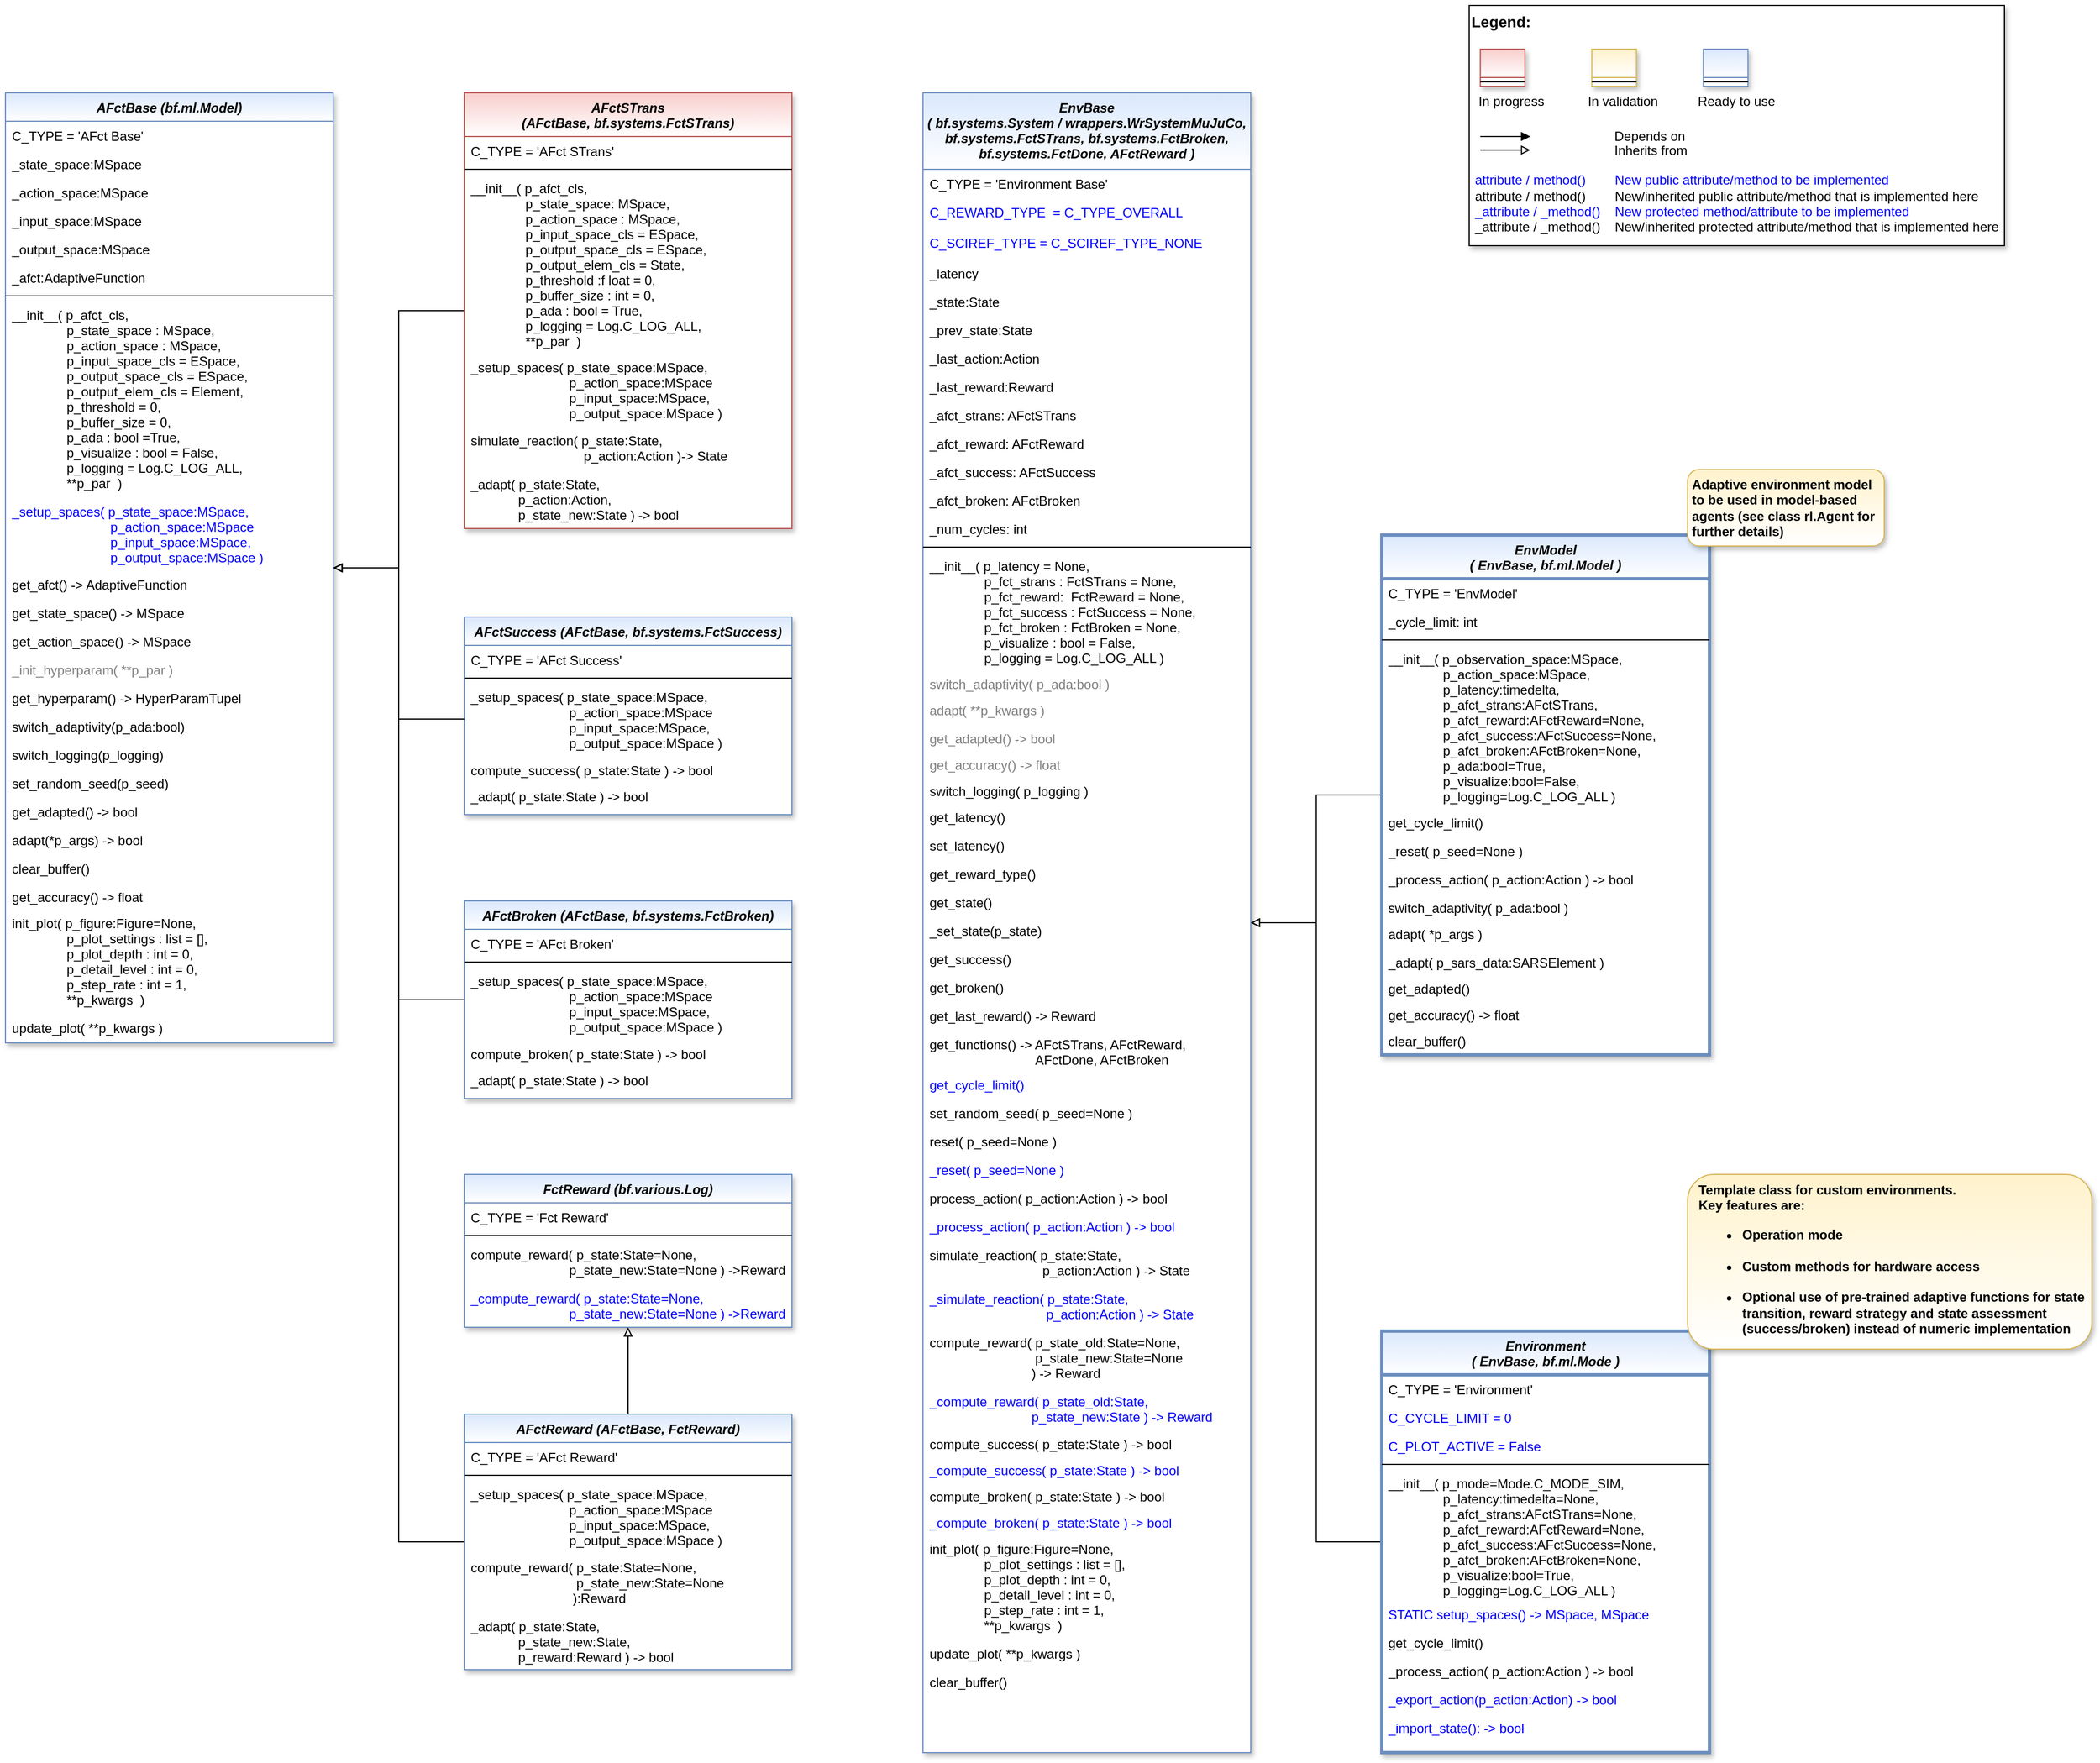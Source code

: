 <mxfile version="20.2.8" type="device"><diagram id="C5RBs43oDa-KdzZeNtuy" name="Page-1"><mxGraphModel dx="2810" dy="1265" grid="1" gridSize="10" guides="1" tooltips="1" connect="1" arrows="1" fold="1" page="1" pageScale="1" pageWidth="2336" pageHeight="1654" math="0" shadow="0"><root><mxCell id="WIyWlLk6GJQsqaUBKTNV-0"/><mxCell id="WIyWlLk6GJQsqaUBKTNV-1" parent="WIyWlLk6GJQsqaUBKTNV-0"/><mxCell id="C6aBNJorPjyJJUNLM00n-4" style="edgeStyle=orthogonalEdgeStyle;rounded=0;orthogonalLoop=1;jettySize=auto;html=1;endArrow=block;endFill=0;" parent="WIyWlLk6GJQsqaUBKTNV-1" source="uryo6djWwB9KvB10PPW3-9" target="Yf6gx2YHQmqgPu_oZxqH-0" edge="1"><mxGeometry relative="1" as="geometry"/></mxCell><mxCell id="uryo6djWwB9KvB10PPW3-9" value="Environment &#10;( EnvBase, bf.ml.Mode )" style="swimlane;fontStyle=3;align=center;verticalAlign=top;childLayout=stackLayout;horizontal=1;startSize=40;horizontalStack=0;resizeParent=1;resizeLast=0;collapsible=1;marginBottom=0;rounded=0;shadow=1;strokeWidth=3;fillColor=#dae8fc;strokeColor=#6c8ebf;gradientColor=#ffffff;swimlaneFillColor=#ffffff;" parent="WIyWlLk6GJQsqaUBKTNV-1" vertex="1"><mxGeometry x="1300" y="1254" width="300" height="386" as="geometry"><mxRectangle x="230" y="140" width="160" height="26" as="alternateBounds"/></mxGeometry></mxCell><mxCell id="uryo6djWwB9KvB10PPW3-32" value="C_TYPE = 'Environment'" style="text;align=left;verticalAlign=top;spacingLeft=4;spacingRight=4;overflow=hidden;rotatable=0;points=[[0,0.5],[1,0.5]];portConstraint=eastwest;" parent="uryo6djWwB9KvB10PPW3-9" vertex="1"><mxGeometry y="40" width="300" height="26" as="geometry"/></mxCell><mxCell id="imDiJyJ-l1XG2hje_M3p-0" value="C_CYCLE_LIMIT = 0" style="text;align=left;verticalAlign=top;spacingLeft=4;spacingRight=4;overflow=hidden;rotatable=0;points=[[0,0.5],[1,0.5]];portConstraint=eastwest;fontColor=#0000FF;" parent="uryo6djWwB9KvB10PPW3-9" vertex="1"><mxGeometry y="66" width="300" height="26" as="geometry"/></mxCell><mxCell id="SXX4N9QSsSpDP2Yuh1ci-2" value="C_PLOT_ACTIVE = False" style="text;align=left;verticalAlign=top;spacingLeft=4;spacingRight=4;overflow=hidden;rotatable=0;points=[[0,0.5],[1,0.5]];portConstraint=eastwest;fontColor=#0000FF;" parent="uryo6djWwB9KvB10PPW3-9" vertex="1"><mxGeometry y="92" width="300" height="26" as="geometry"/></mxCell><mxCell id="uryo6djWwB9KvB10PPW3-10" value="" style="line;html=1;strokeWidth=1;align=left;verticalAlign=middle;spacingTop=-1;spacingLeft=3;spacingRight=3;rotatable=0;labelPosition=right;points=[];portConstraint=eastwest;" parent="uryo6djWwB9KvB10PPW3-9" vertex="1"><mxGeometry y="118" width="300" height="8" as="geometry"/></mxCell><mxCell id="q_jfVPxG-JSQslqw7XEv-21" value="__init__( p_mode=Mode.C_MODE_SIM,&#10;               p_latency:timedelta=None, &#10;               p_afct_strans:AFctSTrans=None,&#10;               p_afct_reward:AFctReward=None,&#10;               p_afct_success:AFctSuccess=None,&#10;               p_afct_broken:AFctBroken=None,&#10;               p_visualize:bool=True,&#10;               p_logging=Log.C_LOG_ALL )" style="text;align=left;verticalAlign=top;spacingLeft=4;spacingRight=4;overflow=hidden;rotatable=0;points=[[0,0.5],[1,0.5]];portConstraint=eastwest;" parent="uryo6djWwB9KvB10PPW3-9" vertex="1"><mxGeometry y="126" width="300" height="120" as="geometry"/></mxCell><mxCell id="Yf6gx2YHQmqgPu_oZxqH-27" value="STATIC setup_spaces() -&gt; MSpace, MSpace" style="text;align=left;verticalAlign=top;spacingLeft=4;spacingRight=4;overflow=hidden;rotatable=0;points=[[0,0.5],[1,0.5]];portConstraint=eastwest;fontColor=#0000FF;" parent="uryo6djWwB9KvB10PPW3-9" vertex="1"><mxGeometry y="246" width="300" height="26" as="geometry"/></mxCell><mxCell id="eD8tcRqZ50W5BIKhDmti-2" value="get_cycle_limit()" style="text;align=left;verticalAlign=top;spacingLeft=4;spacingRight=4;overflow=hidden;rotatable=0;points=[[0,0.5],[1,0.5]];portConstraint=eastwest;" parent="uryo6djWwB9KvB10PPW3-9" vertex="1"><mxGeometry y="272" width="300" height="26" as="geometry"/></mxCell><mxCell id="qLox5K4fzlIwR1zVl24Q-14" value="_process_action( p_action:Action ) -&gt; bool" style="text;align=left;verticalAlign=top;spacingLeft=4;spacingRight=4;overflow=hidden;rotatable=0;points=[[0,0.5],[1,0.5]];portConstraint=eastwest;" parent="uryo6djWwB9KvB10PPW3-9" vertex="1"><mxGeometry y="298" width="300" height="26" as="geometry"/></mxCell><mxCell id="-_KgRcMrHpuuq7AKSyG--4" value="_export_action(p_action:Action) -&gt; bool" style="text;align=left;verticalAlign=top;spacingLeft=4;spacingRight=4;overflow=hidden;rotatable=0;points=[[0,0.5],[1,0.5]];portConstraint=eastwest;fontColor=#0000FF;" parent="uryo6djWwB9KvB10PPW3-9" vertex="1"><mxGeometry y="324" width="300" height="26" as="geometry"/></mxCell><mxCell id="-_KgRcMrHpuuq7AKSyG--5" value="_import_state(): -&gt; bool" style="text;align=left;verticalAlign=top;spacingLeft=4;spacingRight=4;overflow=hidden;rotatable=0;points=[[0,0.5],[1,0.5]];portConstraint=eastwest;fontColor=#0000FF;" parent="uryo6djWwB9KvB10PPW3-9" vertex="1"><mxGeometry y="350" width="300" height="26" as="geometry"/></mxCell><mxCell id="Yf6gx2YHQmqgPu_oZxqH-0" value="EnvBase &#10;( bf.systems.System / wrappers.WrSystemMuJuCo,&#10;bf.systems.FctSTrans, bf.systems.FctBroken,&#10;bf.systems.FctDone, AFctReward )" style="swimlane;fontStyle=3;align=center;verticalAlign=top;childLayout=stackLayout;horizontal=1;startSize=70;horizontalStack=0;resizeParent=1;resizeLast=0;collapsible=1;marginBottom=0;rounded=0;shadow=1;strokeWidth=1;fillColor=#dae8fc;strokeColor=#6c8ebf;gradientColor=#ffffff;swimlaneFillColor=#ffffff;" parent="WIyWlLk6GJQsqaUBKTNV-1" vertex="1"><mxGeometry x="880" y="120" width="300" height="1520" as="geometry"><mxRectangle x="230" y="140" width="160" height="26" as="alternateBounds"/></mxGeometry></mxCell><mxCell id="Yf6gx2YHQmqgPu_oZxqH-1" value="C_TYPE = 'Environment Base'" style="text;align=left;verticalAlign=top;spacingLeft=4;spacingRight=4;overflow=hidden;rotatable=0;points=[[0,0.5],[1,0.5]];portConstraint=eastwest;" parent="Yf6gx2YHQmqgPu_oZxqH-0" vertex="1"><mxGeometry y="70" width="300" height="26" as="geometry"/></mxCell><mxCell id="Yf6gx2YHQmqgPu_oZxqH-6" value="C_REWARD_TYPE  = C_TYPE_OVERALL" style="text;align=left;verticalAlign=top;spacingLeft=4;spacingRight=4;overflow=hidden;rotatable=0;points=[[0,0.5],[1,0.5]];portConstraint=eastwest;fontColor=#0000FF;" parent="Yf6gx2YHQmqgPu_oZxqH-0" vertex="1"><mxGeometry y="96" width="300" height="28" as="geometry"/></mxCell><mxCell id="ITRVrxqfABSrWzMf341t-0" value="C_SCIREF_TYPE = C_SCIREF_TYPE_NONE" style="text;align=left;verticalAlign=top;spacingLeft=4;spacingRight=4;overflow=hidden;rotatable=0;points=[[0,0.5],[1,0.5]];portConstraint=eastwest;fontColor=#0000FF;" parent="Yf6gx2YHQmqgPu_oZxqH-0" vertex="1"><mxGeometry y="124" width="300" height="28" as="geometry"/></mxCell><mxCell id="0DCWFAYMtEVJNfJJVhTo-10" value="_latency" style="text;align=left;verticalAlign=top;spacingLeft=4;spacingRight=4;overflow=hidden;rotatable=0;points=[[0,0.5],[1,0.5]];portConstraint=eastwest;" parent="Yf6gx2YHQmqgPu_oZxqH-0" vertex="1"><mxGeometry y="152" width="300" height="26" as="geometry"/></mxCell><mxCell id="Yf6gx2YHQmqgPu_oZxqH-10" value="_state:State" style="text;align=left;verticalAlign=top;spacingLeft=4;spacingRight=4;overflow=hidden;rotatable=0;points=[[0,0.5],[1,0.5]];portConstraint=eastwest;" parent="Yf6gx2YHQmqgPu_oZxqH-0" vertex="1"><mxGeometry y="178" width="300" height="26" as="geometry"/></mxCell><mxCell id="V6LJlSwVhgvrL74egfXu-0" value="_prev_state:State" style="text;align=left;verticalAlign=top;spacingLeft=4;spacingRight=4;overflow=hidden;rotatable=0;points=[[0,0.5],[1,0.5]];portConstraint=eastwest;" parent="Yf6gx2YHQmqgPu_oZxqH-0" vertex="1"><mxGeometry y="204" width="300" height="26" as="geometry"/></mxCell><mxCell id="Yf6gx2YHQmqgPu_oZxqH-11" value="_last_action:Action" style="text;align=left;verticalAlign=top;spacingLeft=4;spacingRight=4;overflow=hidden;rotatable=0;points=[[0,0.5],[1,0.5]];portConstraint=eastwest;" parent="Yf6gx2YHQmqgPu_oZxqH-0" vertex="1"><mxGeometry y="230" width="300" height="26" as="geometry"/></mxCell><mxCell id="5s6djPPY-bGm6PFUIYA1-0" value="_last_reward:Reward" style="text;align=left;verticalAlign=top;spacingLeft=4;spacingRight=4;overflow=hidden;rotatable=0;points=[[0,0.5],[1,0.5]];portConstraint=eastwest;" parent="Yf6gx2YHQmqgPu_oZxqH-0" vertex="1"><mxGeometry y="256" width="300" height="26" as="geometry"/></mxCell><mxCell id="q_jfVPxG-JSQslqw7XEv-9" value="_afct_strans: AFctSTrans" style="text;align=left;verticalAlign=top;spacingLeft=4;spacingRight=4;overflow=hidden;rotatable=0;points=[[0,0.5],[1,0.5]];portConstraint=eastwest;" parent="Yf6gx2YHQmqgPu_oZxqH-0" vertex="1"><mxGeometry y="282" width="300" height="26" as="geometry"/></mxCell><mxCell id="q_jfVPxG-JSQslqw7XEv-10" value="_afct_reward: AFctReward" style="text;align=left;verticalAlign=top;spacingLeft=4;spacingRight=4;overflow=hidden;rotatable=0;points=[[0,0.5],[1,0.5]];portConstraint=eastwest;" parent="Yf6gx2YHQmqgPu_oZxqH-0" vertex="1"><mxGeometry y="308" width="300" height="26" as="geometry"/></mxCell><mxCell id="q_jfVPxG-JSQslqw7XEv-11" value="_afct_success: AFctSuccess" style="text;align=left;verticalAlign=top;spacingLeft=4;spacingRight=4;overflow=hidden;rotatable=0;points=[[0,0.5],[1,0.5]];portConstraint=eastwest;" parent="Yf6gx2YHQmqgPu_oZxqH-0" vertex="1"><mxGeometry y="334" width="300" height="26" as="geometry"/></mxCell><mxCell id="q_jfVPxG-JSQslqw7XEv-12" value="_afct_broken: AFctBroken" style="text;align=left;verticalAlign=top;spacingLeft=4;spacingRight=4;overflow=hidden;rotatable=0;points=[[0,0.5],[1,0.5]];portConstraint=eastwest;" parent="Yf6gx2YHQmqgPu_oZxqH-0" vertex="1"><mxGeometry y="360" width="300" height="26" as="geometry"/></mxCell><mxCell id="_VTCusl2i-j8E34k52bk-3" value="_num_cycles: int" style="text;align=left;verticalAlign=top;spacingLeft=4;spacingRight=4;overflow=hidden;rotatable=0;points=[[0,0.5],[1,0.5]];portConstraint=eastwest;" parent="Yf6gx2YHQmqgPu_oZxqH-0" vertex="1"><mxGeometry y="386" width="300" height="26" as="geometry"/></mxCell><mxCell id="Yf6gx2YHQmqgPu_oZxqH-15" value="" style="line;html=1;strokeWidth=1;align=left;verticalAlign=middle;spacingTop=-1;spacingLeft=3;spacingRight=3;rotatable=0;labelPosition=right;points=[];portConstraint=eastwest;" parent="Yf6gx2YHQmqgPu_oZxqH-0" vertex="1"><mxGeometry y="412" width="300" height="8" as="geometry"/></mxCell><mxCell id="SeNOftmEiJliul6dl5YY-0" value="__init__( p_latency = None, &#10;               p_fct_strans : FctSTrans = None,&#10;               p_fct_reward:  FctReward = None,&#10;               p_fct_success : FctSuccess = None,&#10;               p_fct_broken : FctBroken = None,&#10;               p_visualize : bool = False,&#10;               p_logging = Log.C_LOG_ALL )" style="text;align=left;verticalAlign=top;spacingLeft=4;spacingRight=4;overflow=hidden;rotatable=0;points=[[0,0.5],[1,0.5]];portConstraint=eastwest;" parent="Yf6gx2YHQmqgPu_oZxqH-0" vertex="1"><mxGeometry y="420" width="300" height="108" as="geometry"/></mxCell><mxCell id="V6LJlSwVhgvrL74egfXu-8" value="switch_adaptivity( p_ada:bool )" style="text;align=left;verticalAlign=top;spacingLeft=4;spacingRight=4;overflow=hidden;rotatable=0;points=[[0,0.5],[1,0.5]];portConstraint=eastwest;fontColor=#808080;" parent="Yf6gx2YHQmqgPu_oZxqH-0" vertex="1"><mxGeometry y="528" width="300" height="24" as="geometry"/></mxCell><mxCell id="qLox5K4fzlIwR1zVl24Q-9" value="adapt( **p_kwargs )" style="text;align=left;verticalAlign=top;spacingLeft=4;spacingRight=4;overflow=hidden;rotatable=0;points=[[0,0.5],[1,0.5]];portConstraint=eastwest;fontColor=#808080;" parent="Yf6gx2YHQmqgPu_oZxqH-0" vertex="1"><mxGeometry y="552" width="300" height="26" as="geometry"/></mxCell><mxCell id="GkpeT2yY8NABRpSdPmrq-1" value="get_adapted() -&gt; bool" style="text;align=left;verticalAlign=top;spacingLeft=4;spacingRight=4;overflow=hidden;rotatable=0;points=[[0,0.5],[1,0.5]];portConstraint=eastwest;fontColor=#808080;" parent="Yf6gx2YHQmqgPu_oZxqH-0" vertex="1"><mxGeometry y="578" width="300" height="24" as="geometry"/></mxCell><mxCell id="V6LJlSwVhgvrL74egfXu-2" value="get_accuracy() -&gt; float" style="text;align=left;verticalAlign=top;spacingLeft=4;spacingRight=4;overflow=hidden;rotatable=0;points=[[0,0.5],[1,0.5]];portConstraint=eastwest;fontColor=#808080;" parent="Yf6gx2YHQmqgPu_oZxqH-0" vertex="1"><mxGeometry y="602" width="300" height="24" as="geometry"/></mxCell><mxCell id="9nXfzJqSbwu4eSqYgaZp-13" value="switch_logging( p_logging )" style="text;align=left;verticalAlign=top;spacingLeft=4;spacingRight=4;overflow=hidden;rotatable=0;points=[[0,0.5],[1,0.5]];portConstraint=eastwest;" parent="Yf6gx2YHQmqgPu_oZxqH-0" vertex="1"><mxGeometry y="626" width="300" height="24" as="geometry"/></mxCell><mxCell id="Yf6gx2YHQmqgPu_oZxqH-21" value="get_latency()" style="text;align=left;verticalAlign=top;spacingLeft=4;spacingRight=4;overflow=hidden;rotatable=0;points=[[0,0.5],[1,0.5]];portConstraint=eastwest;" parent="Yf6gx2YHQmqgPu_oZxqH-0" vertex="1"><mxGeometry y="650" width="300" height="26" as="geometry"/></mxCell><mxCell id="Yf6gx2YHQmqgPu_oZxqH-22" value="set_latency()" style="text;align=left;verticalAlign=top;spacingLeft=4;spacingRight=4;overflow=hidden;rotatable=0;points=[[0,0.5],[1,0.5]];portConstraint=eastwest;" parent="Yf6gx2YHQmqgPu_oZxqH-0" vertex="1"><mxGeometry y="676" width="300" height="26" as="geometry"/></mxCell><mxCell id="Yf6gx2YHQmqgPu_oZxqH-23" value="get_reward_type()" style="text;align=left;verticalAlign=top;spacingLeft=4;spacingRight=4;overflow=hidden;rotatable=0;points=[[0,0.5],[1,0.5]];portConstraint=eastwest;" parent="Yf6gx2YHQmqgPu_oZxqH-0" vertex="1"><mxGeometry y="702" width="300" height="26" as="geometry"/></mxCell><mxCell id="Yf6gx2YHQmqgPu_oZxqH-24" value="get_state()" style="text;align=left;verticalAlign=top;spacingLeft=4;spacingRight=4;overflow=hidden;rotatable=0;points=[[0,0.5],[1,0.5]];portConstraint=eastwest;" parent="Yf6gx2YHQmqgPu_oZxqH-0" vertex="1"><mxGeometry y="728" width="300" height="26" as="geometry"/></mxCell><mxCell id="Yf6gx2YHQmqgPu_oZxqH-25" value="_set_state(p_state)" style="text;align=left;verticalAlign=top;spacingLeft=4;spacingRight=4;overflow=hidden;rotatable=0;points=[[0,0.5],[1,0.5]];portConstraint=eastwest;" parent="Yf6gx2YHQmqgPu_oZxqH-0" vertex="1"><mxGeometry y="754" width="300" height="26" as="geometry"/></mxCell><mxCell id="S08LWhpKTPSeVIC2cq2O-7" value="get_success()" style="text;align=left;verticalAlign=top;spacingLeft=4;spacingRight=4;overflow=hidden;rotatable=0;points=[[0,0.5],[1,0.5]];portConstraint=eastwest;" parent="Yf6gx2YHQmqgPu_oZxqH-0" vertex="1"><mxGeometry y="780" width="300" height="26" as="geometry"/></mxCell><mxCell id="S08LWhpKTPSeVIC2cq2O-8" value="get_broken()" style="text;align=left;verticalAlign=top;spacingLeft=4;spacingRight=4;overflow=hidden;rotatable=0;points=[[0,0.5],[1,0.5]];portConstraint=eastwest;" parent="Yf6gx2YHQmqgPu_oZxqH-0" vertex="1"><mxGeometry y="806" width="300" height="26" as="geometry"/></mxCell><mxCell id="5s6djPPY-bGm6PFUIYA1-1" value="get_last_reward() -&gt; Reward" style="text;align=left;verticalAlign=top;spacingLeft=4;spacingRight=4;overflow=hidden;rotatable=0;points=[[0,0.5],[1,0.5]];portConstraint=eastwest;" parent="Yf6gx2YHQmqgPu_oZxqH-0" vertex="1"><mxGeometry y="832" width="300" height="26" as="geometry"/></mxCell><mxCell id="qRdWSRpRnuQs9kWHyr07-0" value="get_functions() -&gt; AFctSTrans, AFctReward,&#10;                             AFctDone, AFctBroken" style="text;align=left;verticalAlign=top;spacingLeft=4;spacingRight=4;overflow=hidden;rotatable=0;points=[[0,0.5],[1,0.5]];portConstraint=eastwest;" parent="Yf6gx2YHQmqgPu_oZxqH-0" vertex="1"><mxGeometry y="858" width="300" height="37" as="geometry"/></mxCell><mxCell id="_VTCusl2i-j8E34k52bk-1" value="get_cycle_limit()" style="text;align=left;verticalAlign=top;spacingLeft=4;spacingRight=4;overflow=hidden;rotatable=0;points=[[0,0.5],[1,0.5]];portConstraint=eastwest;fontColor=#0000FF;" parent="Yf6gx2YHQmqgPu_oZxqH-0" vertex="1"><mxGeometry y="895" width="300" height="26" as="geometry"/></mxCell><mxCell id="d4oNcJHAU2SHHjKmJB1s-0" value="set_random_seed( p_seed=None )" style="text;align=left;verticalAlign=top;spacingLeft=4;spacingRight=4;overflow=hidden;rotatable=0;points=[[0,0.5],[1,0.5]];portConstraint=eastwest;" parent="Yf6gx2YHQmqgPu_oZxqH-0" vertex="1"><mxGeometry y="921" width="300" height="26" as="geometry"/></mxCell><mxCell id="_VTCusl2i-j8E34k52bk-0" value="reset( p_seed=None )" style="text;align=left;verticalAlign=top;spacingLeft=4;spacingRight=4;overflow=hidden;rotatable=0;points=[[0,0.5],[1,0.5]];portConstraint=eastwest;" parent="Yf6gx2YHQmqgPu_oZxqH-0" vertex="1"><mxGeometry y="947" width="300" height="26" as="geometry"/></mxCell><mxCell id="Yf6gx2YHQmqgPu_oZxqH-28" value="_reset( p_seed=None )" style="text;align=left;verticalAlign=top;spacingLeft=4;spacingRight=4;overflow=hidden;rotatable=0;points=[[0,0.5],[1,0.5]];portConstraint=eastwest;fontColor=#0000FF;" parent="Yf6gx2YHQmqgPu_oZxqH-0" vertex="1"><mxGeometry y="973" width="300" height="26" as="geometry"/></mxCell><mxCell id="Yf6gx2YHQmqgPu_oZxqH-26" value="process_action( p_action:Action ) -&gt; bool" style="text;align=left;verticalAlign=top;spacingLeft=4;spacingRight=4;overflow=hidden;rotatable=0;points=[[0,0.5],[1,0.5]];portConstraint=eastwest;" parent="Yf6gx2YHQmqgPu_oZxqH-0" vertex="1"><mxGeometry y="999" width="300" height="26" as="geometry"/></mxCell><mxCell id="V6LJlSwVhgvrL74egfXu-1" value="_process_action( p_action:Action ) -&gt; bool" style="text;align=left;verticalAlign=top;spacingLeft=4;spacingRight=4;overflow=hidden;rotatable=0;points=[[0,0.5],[1,0.5]];portConstraint=eastwest;fontColor=#0000FF;" parent="Yf6gx2YHQmqgPu_oZxqH-0" vertex="1"><mxGeometry y="1025" width="300" height="26" as="geometry"/></mxCell><mxCell id="qLox5K4fzlIwR1zVl24Q-11" value="simulate_reaction( p_state:State, &#10;                               p_action:Action ) -&gt; State" style="text;align=left;verticalAlign=top;spacingLeft=4;spacingRight=4;overflow=hidden;rotatable=0;points=[[0,0.5],[1,0.5]];portConstraint=eastwest;" parent="Yf6gx2YHQmqgPu_oZxqH-0" vertex="1"><mxGeometry y="1051" width="300" height="40" as="geometry"/></mxCell><mxCell id="9nXfzJqSbwu4eSqYgaZp-8" value="_simulate_reaction( p_state:State, &#10;                                p_action:Action ) -&gt; State" style="text;align=left;verticalAlign=top;spacingLeft=4;spacingRight=4;overflow=hidden;rotatable=0;points=[[0,0.5],[1,0.5]];portConstraint=eastwest;fontColor=#0000FF;" parent="Yf6gx2YHQmqgPu_oZxqH-0" vertex="1"><mxGeometry y="1091" width="300" height="40" as="geometry"/></mxCell><mxCell id="qLox5K4fzlIwR1zVl24Q-10" value="compute_reward( p_state_old:State=None,&#10;                             p_state_new:State=None&#10;                            ) -&gt; Reward" style="text;align=left;verticalAlign=top;spacingLeft=4;spacingRight=4;overflow=hidden;rotatable=0;points=[[0,0.5],[1,0.5]];portConstraint=eastwest;" parent="Yf6gx2YHQmqgPu_oZxqH-0" vertex="1"><mxGeometry y="1131" width="300" height="54" as="geometry"/></mxCell><mxCell id="9nXfzJqSbwu4eSqYgaZp-9" value="_compute_reward( p_state_old:State,&#10;                            p_state_new:State ) -&gt; Reward" style="text;align=left;verticalAlign=top;spacingLeft=4;spacingRight=4;overflow=hidden;rotatable=0;points=[[0,0.5],[1,0.5]];portConstraint=eastwest;fontColor=#0000FF;" parent="Yf6gx2YHQmqgPu_oZxqH-0" vertex="1"><mxGeometry y="1185" width="300" height="39" as="geometry"/></mxCell><mxCell id="qLox5K4fzlIwR1zVl24Q-12" value="compute_success( p_state:State ) -&gt; bool" style="text;align=left;verticalAlign=top;spacingLeft=4;spacingRight=4;overflow=hidden;rotatable=0;points=[[0,0.5],[1,0.5]];portConstraint=eastwest;" parent="Yf6gx2YHQmqgPu_oZxqH-0" vertex="1"><mxGeometry y="1224" width="300" height="24" as="geometry"/></mxCell><mxCell id="9nXfzJqSbwu4eSqYgaZp-10" value="_compute_success( p_state:State ) -&gt; bool" style="text;align=left;verticalAlign=top;spacingLeft=4;spacingRight=4;overflow=hidden;rotatable=0;points=[[0,0.5],[1,0.5]];portConstraint=eastwest;fontColor=#0000FF;" parent="Yf6gx2YHQmqgPu_oZxqH-0" vertex="1"><mxGeometry y="1248" width="300" height="24" as="geometry"/></mxCell><mxCell id="qLox5K4fzlIwR1zVl24Q-13" value="compute_broken( p_state:State ) -&gt; bool" style="text;align=left;verticalAlign=top;spacingLeft=4;spacingRight=4;overflow=hidden;rotatable=0;points=[[0,0.5],[1,0.5]];portConstraint=eastwest;" parent="Yf6gx2YHQmqgPu_oZxqH-0" vertex="1"><mxGeometry y="1272" width="300" height="24" as="geometry"/></mxCell><mxCell id="9nXfzJqSbwu4eSqYgaZp-11" value="_compute_broken( p_state:State ) -&gt; bool" style="text;align=left;verticalAlign=top;spacingLeft=4;spacingRight=4;overflow=hidden;rotatable=0;points=[[0,0.5],[1,0.5]];portConstraint=eastwest;fontColor=#0000FF;" parent="Yf6gx2YHQmqgPu_oZxqH-0" vertex="1"><mxGeometry y="1296" width="300" height="24" as="geometry"/></mxCell><mxCell id="HkWpQZKljUlPNjWIPmdl-6" value="init_plot( p_figure:Figure=None, &#10;               p_plot_settings : list = [],&#10;               p_plot_depth : int = 0,&#10;               p_detail_level : int = 0,&#10;               p_step_rate : int = 1,&#10;               **p_kwargs  )" style="text;align=left;verticalAlign=top;spacingLeft=4;spacingRight=4;overflow=hidden;rotatable=0;points=[[0,0.5],[1,0.5]];portConstraint=eastwest;fontColor=default;" parent="Yf6gx2YHQmqgPu_oZxqH-0" vertex="1"><mxGeometry y="1320" width="300" height="96" as="geometry"/></mxCell><mxCell id="HkWpQZKljUlPNjWIPmdl-7" value="update_plot( **p_kwargs )" style="text;align=left;verticalAlign=top;spacingLeft=4;spacingRight=4;overflow=hidden;rotatable=0;points=[[0,0.5],[1,0.5]];portConstraint=eastwest;" parent="Yf6gx2YHQmqgPu_oZxqH-0" vertex="1"><mxGeometry y="1416" width="300" height="26" as="geometry"/></mxCell><mxCell id="V6LJlSwVhgvrL74egfXu-9" value="clear_buffer()" style="text;align=left;verticalAlign=top;spacingLeft=4;spacingRight=4;overflow=hidden;rotatable=0;points=[[0,0.5],[1,0.5]];portConstraint=eastwest;" parent="Yf6gx2YHQmqgPu_oZxqH-0" vertex="1"><mxGeometry y="1442" width="300" height="26" as="geometry"/></mxCell><mxCell id="HamVmu5O0WSu8B68-gYs-9" style="edgeStyle=orthogonalEdgeStyle;rounded=0;orthogonalLoop=1;jettySize=auto;html=1;fontColor=#0000FF;endArrow=block;endFill=0;" edge="1" parent="WIyWlLk6GJQsqaUBKTNV-1" source="qRdWSRpRnuQs9kWHyr07-25" target="HamVmu5O0WSu8B68-gYs-1"><mxGeometry relative="1" as="geometry"/></mxCell><mxCell id="HamVmu5O0WSu8B68-gYs-10" style="edgeStyle=orthogonalEdgeStyle;rounded=0;orthogonalLoop=1;jettySize=auto;html=1;fontColor=#0000FF;endArrow=block;endFill=0;" edge="1" parent="WIyWlLk6GJQsqaUBKTNV-1" source="qRdWSRpRnuQs9kWHyr07-25" target="9nXfzJqSbwu4eSqYgaZp-22"><mxGeometry relative="1" as="geometry"><Array as="points"><mxPoint x="400" y="1447"/><mxPoint x="400" y="555"/></Array></mxGeometry></mxCell><mxCell id="qRdWSRpRnuQs9kWHyr07-25" value="AFctReward (AFctBase, FctReward)" style="swimlane;fontStyle=3;align=center;verticalAlign=top;childLayout=stackLayout;horizontal=1;startSize=26;horizontalStack=0;resizeParent=1;resizeLast=0;collapsible=1;marginBottom=0;rounded=0;shadow=1;strokeWidth=1;fillColor=#dae8fc;strokeColor=#6c8ebf;gradientColor=#ffffff;swimlaneFillColor=#ffffff;" parent="WIyWlLk6GJQsqaUBKTNV-1" vertex="1"><mxGeometry x="460" y="1330" width="300" height="234" as="geometry"><mxRectangle x="230" y="140" width="160" height="26" as="alternateBounds"/></mxGeometry></mxCell><mxCell id="qRdWSRpRnuQs9kWHyr07-26" value="C_TYPE = 'AFct Reward'" style="text;align=left;verticalAlign=top;spacingLeft=4;spacingRight=4;overflow=hidden;rotatable=0;points=[[0,0.5],[1,0.5]];portConstraint=eastwest;" parent="qRdWSRpRnuQs9kWHyr07-25" vertex="1"><mxGeometry y="26" width="300" height="26" as="geometry"/></mxCell><mxCell id="qRdWSRpRnuQs9kWHyr07-27" value="" style="line;html=1;strokeWidth=1;align=left;verticalAlign=middle;spacingTop=-1;spacingLeft=3;spacingRight=3;rotatable=0;labelPosition=right;points=[];portConstraint=eastwest;" parent="qRdWSRpRnuQs9kWHyr07-25" vertex="1"><mxGeometry y="52" width="300" height="8" as="geometry"/></mxCell><mxCell id="57sD4ANeGCrkDUhMJgoV-3" value="_setup_spaces( p_state_space:MSpace,&#10;                           p_action_space:MSpace&#10;                           p_input_space:MSpace,&#10;                           p_output_space:MSpace )" style="text;align=left;verticalAlign=top;spacingLeft=4;spacingRight=4;overflow=hidden;rotatable=0;points=[[0,0.5],[1,0.5]];portConstraint=eastwest;" parent="qRdWSRpRnuQs9kWHyr07-25" vertex="1"><mxGeometry y="60" width="300" height="67" as="geometry"/></mxCell><mxCell id="Zqu0_7ksh0mKDehXw9Cf-43" value="compute_reward( p_state:State=None,&#10;                             p_state_new:State=None&#10;                            ):Reward" style="text;align=left;verticalAlign=top;spacingLeft=4;spacingRight=4;overflow=hidden;rotatable=0;points=[[0,0.5],[1,0.5]];portConstraint=eastwest;" parent="qRdWSRpRnuQs9kWHyr07-25" vertex="1"><mxGeometry y="127" width="300" height="54" as="geometry"/></mxCell><mxCell id="qLox5K4fzlIwR1zVl24Q-0" value="_adapt( p_state:State, &#10;             p_state_new:State,&#10;             p_reward:Reward ) -&gt; bool" style="text;align=left;verticalAlign=top;spacingLeft=4;spacingRight=4;overflow=hidden;rotatable=0;points=[[0,0.5],[1,0.5]];portConstraint=eastwest;" parent="qRdWSRpRnuQs9kWHyr07-25" vertex="1"><mxGeometry y="181" width="300" height="53" as="geometry"/></mxCell><mxCell id="Zqu0_7ksh0mKDehXw9Cf-45" value="AFctSuccess (AFctBase, bf.systems.FctSuccess)" style="swimlane;fontStyle=3;align=center;verticalAlign=top;childLayout=stackLayout;horizontal=1;startSize=26;horizontalStack=0;resizeParent=1;resizeLast=0;collapsible=1;marginBottom=0;rounded=0;shadow=1;strokeWidth=1;fillColor=#dae8fc;strokeColor=#6c8ebf;gradientColor=#ffffff;swimlaneFillColor=#ffffff;" parent="WIyWlLk6GJQsqaUBKTNV-1" vertex="1"><mxGeometry x="460" y="600" width="300" height="181" as="geometry"><mxRectangle x="230" y="140" width="160" height="26" as="alternateBounds"/></mxGeometry></mxCell><mxCell id="Zqu0_7ksh0mKDehXw9Cf-46" value="C_TYPE = 'AFct Success'" style="text;align=left;verticalAlign=top;spacingLeft=4;spacingRight=4;overflow=hidden;rotatable=0;points=[[0,0.5],[1,0.5]];portConstraint=eastwest;" parent="Zqu0_7ksh0mKDehXw9Cf-45" vertex="1"><mxGeometry y="26" width="300" height="26" as="geometry"/></mxCell><mxCell id="Zqu0_7ksh0mKDehXw9Cf-47" value="" style="line;html=1;strokeWidth=1;align=left;verticalAlign=middle;spacingTop=-1;spacingLeft=3;spacingRight=3;rotatable=0;labelPosition=right;points=[];portConstraint=eastwest;" parent="Zqu0_7ksh0mKDehXw9Cf-45" vertex="1"><mxGeometry y="52" width="300" height="8" as="geometry"/></mxCell><mxCell id="57sD4ANeGCrkDUhMJgoV-1" value="_setup_spaces( p_state_space:MSpace,&#10;                           p_action_space:MSpace&#10;                           p_input_space:MSpace,&#10;                           p_output_space:MSpace )" style="text;align=left;verticalAlign=top;spacingLeft=4;spacingRight=4;overflow=hidden;rotatable=0;points=[[0,0.5],[1,0.5]];portConstraint=eastwest;" parent="Zqu0_7ksh0mKDehXw9Cf-45" vertex="1"><mxGeometry y="60" width="300" height="67" as="geometry"/></mxCell><mxCell id="Zqu0_7ksh0mKDehXw9Cf-49" value="compute_success( p_state:State ) -&gt; bool" style="text;align=left;verticalAlign=top;spacingLeft=4;spacingRight=4;overflow=hidden;rotatable=0;points=[[0,0.5],[1,0.5]];portConstraint=eastwest;" parent="Zqu0_7ksh0mKDehXw9Cf-45" vertex="1"><mxGeometry y="127" width="300" height="24" as="geometry"/></mxCell><mxCell id="qLox5K4fzlIwR1zVl24Q-3" value="_adapt( p_state:State ) -&gt; bool" style="text;align=left;verticalAlign=top;spacingLeft=4;spacingRight=4;overflow=hidden;rotatable=0;points=[[0,0.5],[1,0.5]];portConstraint=eastwest;" parent="Zqu0_7ksh0mKDehXw9Cf-45" vertex="1"><mxGeometry y="151" width="300" height="30" as="geometry"/></mxCell><mxCell id="HamVmu5O0WSu8B68-gYs-0" style="edgeStyle=orthogonalEdgeStyle;rounded=0;orthogonalLoop=1;jettySize=auto;html=1;endArrow=block;endFill=0;" edge="1" parent="WIyWlLk6GJQsqaUBKTNV-1" source="Zqu0_7ksh0mKDehXw9Cf-51" target="9nXfzJqSbwu4eSqYgaZp-22"><mxGeometry relative="1" as="geometry"/></mxCell><mxCell id="Zqu0_7ksh0mKDehXw9Cf-51" value="AFctBroken (AFctBase, bf.systems.FctBroken)" style="swimlane;fontStyle=3;align=center;verticalAlign=top;childLayout=stackLayout;horizontal=1;startSize=26;horizontalStack=0;resizeParent=1;resizeLast=0;collapsible=1;marginBottom=0;rounded=0;shadow=1;strokeWidth=1;fillColor=#dae8fc;strokeColor=#6c8ebf;gradientColor=#ffffff;swimlaneFillColor=#ffffff;" parent="WIyWlLk6GJQsqaUBKTNV-1" vertex="1"><mxGeometry x="460" y="860" width="300" height="181" as="geometry"><mxRectangle x="230" y="140" width="160" height="26" as="alternateBounds"/></mxGeometry></mxCell><mxCell id="Zqu0_7ksh0mKDehXw9Cf-52" value="C_TYPE = 'AFct Broken'" style="text;align=left;verticalAlign=top;spacingLeft=4;spacingRight=4;overflow=hidden;rotatable=0;points=[[0,0.5],[1,0.5]];portConstraint=eastwest;" parent="Zqu0_7ksh0mKDehXw9Cf-51" vertex="1"><mxGeometry y="26" width="300" height="26" as="geometry"/></mxCell><mxCell id="Zqu0_7ksh0mKDehXw9Cf-53" value="" style="line;html=1;strokeWidth=1;align=left;verticalAlign=middle;spacingTop=-1;spacingLeft=3;spacingRight=3;rotatable=0;labelPosition=right;points=[];portConstraint=eastwest;" parent="Zqu0_7ksh0mKDehXw9Cf-51" vertex="1"><mxGeometry y="52" width="300" height="8" as="geometry"/></mxCell><mxCell id="57sD4ANeGCrkDUhMJgoV-2" value="_setup_spaces( p_state_space:MSpace,&#10;                           p_action_space:MSpace&#10;                           p_input_space:MSpace,&#10;                           p_output_space:MSpace )" style="text;align=left;verticalAlign=top;spacingLeft=4;spacingRight=4;overflow=hidden;rotatable=0;points=[[0,0.5],[1,0.5]];portConstraint=eastwest;" parent="Zqu0_7ksh0mKDehXw9Cf-51" vertex="1"><mxGeometry y="60" width="300" height="67" as="geometry"/></mxCell><mxCell id="Zqu0_7ksh0mKDehXw9Cf-55" value="compute_broken( p_state:State ) -&gt; bool" style="text;align=left;verticalAlign=top;spacingLeft=4;spacingRight=4;overflow=hidden;rotatable=0;points=[[0,0.5],[1,0.5]];portConstraint=eastwest;" parent="Zqu0_7ksh0mKDehXw9Cf-51" vertex="1"><mxGeometry y="127" width="300" height="24" as="geometry"/></mxCell><mxCell id="Zqu0_7ksh0mKDehXw9Cf-56" value="_adapt( p_state:State ) -&gt; bool" style="text;align=left;verticalAlign=top;spacingLeft=4;spacingRight=4;overflow=hidden;rotatable=0;points=[[0,0.5],[1,0.5]];portConstraint=eastwest;" parent="Zqu0_7ksh0mKDehXw9Cf-51" vertex="1"><mxGeometry y="151" width="300" height="30" as="geometry"/></mxCell><mxCell id="HkWpQZKljUlPNjWIPmdl-1" style="edgeStyle=orthogonalEdgeStyle;rounded=0;orthogonalLoop=1;jettySize=auto;html=1;endArrow=block;endFill=0;" parent="WIyWlLk6GJQsqaUBKTNV-1" source="Zqu0_7ksh0mKDehXw9Cf-10" target="9nXfzJqSbwu4eSqYgaZp-22" edge="1"><mxGeometry relative="1" as="geometry"/></mxCell><mxCell id="Zqu0_7ksh0mKDehXw9Cf-10" value="AFctSTrans &#10;(AFctBase, bf.systems.FctSTrans)" style="swimlane;fontStyle=3;align=center;verticalAlign=top;childLayout=stackLayout;horizontal=1;startSize=40;horizontalStack=0;resizeParent=1;resizeLast=0;collapsible=1;marginBottom=0;rounded=0;shadow=1;strokeWidth=1;fillColor=#f8cecc;strokeColor=#b85450;swimlaneFillColor=#ffffff;gradientColor=#FFFFFF;" parent="WIyWlLk6GJQsqaUBKTNV-1" vertex="1"><mxGeometry x="460" y="120" width="300" height="399" as="geometry"><mxRectangle x="230" y="140" width="160" height="26" as="alternateBounds"/></mxGeometry></mxCell><mxCell id="Zqu0_7ksh0mKDehXw9Cf-11" value="C_TYPE = 'AFct STrans'" style="text;align=left;verticalAlign=top;spacingLeft=4;spacingRight=4;overflow=hidden;rotatable=0;points=[[0,0.5],[1,0.5]];portConstraint=eastwest;" parent="Zqu0_7ksh0mKDehXw9Cf-10" vertex="1"><mxGeometry y="40" width="300" height="26" as="geometry"/></mxCell><mxCell id="Zqu0_7ksh0mKDehXw9Cf-12" value="" style="line;html=1;strokeWidth=1;align=left;verticalAlign=middle;spacingTop=-1;spacingLeft=3;spacingRight=3;rotatable=0;labelPosition=right;points=[];portConstraint=eastwest;" parent="Zqu0_7ksh0mKDehXw9Cf-10" vertex="1"><mxGeometry y="66" width="300" height="8" as="geometry"/></mxCell><mxCell id="MUDc0-kVXtxc5aC2oVAI-0" value="__init__( p_afct_cls,&#10;               p_state_space: MSpace,&#10;               p_action_space : MSpace,&#10;               p_input_space_cls = ESpace,&#10;               p_output_space_cls = ESpace,&#10;               p_output_elem_cls = State,&#10;               p_threshold :f loat = 0,&#10;               p_buffer_size : int = 0,&#10;               p_ada : bool = True, &#10;               p_logging = Log.C_LOG_ALL,&#10;               **p_par  )" style="text;align=left;verticalAlign=top;spacingLeft=4;spacingRight=4;overflow=hidden;rotatable=0;points=[[0,0.5],[1,0.5]];portConstraint=eastwest;" parent="Zqu0_7ksh0mKDehXw9Cf-10" vertex="1"><mxGeometry y="74" width="300" height="164" as="geometry"/></mxCell><mxCell id="57sD4ANeGCrkDUhMJgoV-0" value="_setup_spaces( p_state_space:MSpace,&#10;                           p_action_space:MSpace&#10;                           p_input_space:MSpace,&#10;                           p_output_space:MSpace )" style="text;align=left;verticalAlign=top;spacingLeft=4;spacingRight=4;overflow=hidden;rotatable=0;points=[[0,0.5],[1,0.5]];portConstraint=eastwest;" parent="Zqu0_7ksh0mKDehXw9Cf-10" vertex="1"><mxGeometry y="238" width="300" height="67" as="geometry"/></mxCell><mxCell id="qLox5K4fzlIwR1zVl24Q-4" value="simulate_reaction( p_state:State, &#10;                               p_action:Action )-&gt; State" style="text;align=left;verticalAlign=top;spacingLeft=4;spacingRight=4;overflow=hidden;rotatable=0;points=[[0,0.5],[1,0.5]];portConstraint=eastwest;" parent="Zqu0_7ksh0mKDehXw9Cf-10" vertex="1"><mxGeometry y="305" width="300" height="40" as="geometry"/></mxCell><mxCell id="qLox5K4fzlIwR1zVl24Q-1" value="_adapt( p_state:State, &#10;             p_action:Action,&#10;             p_state_new:State ) -&gt; bool" style="text;align=left;verticalAlign=top;spacingLeft=4;spacingRight=4;overflow=hidden;rotatable=0;points=[[0,0.5],[1,0.5]];portConstraint=eastwest;" parent="Zqu0_7ksh0mKDehXw9Cf-10" vertex="1"><mxGeometry y="345" width="300" height="54" as="geometry"/></mxCell><mxCell id="9nXfzJqSbwu4eSqYgaZp-22" value="AFctBase (bf.ml.Model)" style="swimlane;fontStyle=3;align=center;verticalAlign=top;childLayout=stackLayout;horizontal=1;startSize=26;horizontalStack=0;resizeParent=1;resizeLast=0;collapsible=1;marginBottom=0;rounded=0;shadow=1;strokeWidth=1;fillColor=#dae8fc;strokeColor=#6c8ebf;gradientColor=#ffffff;swimlaneFillColor=#ffffff;" parent="WIyWlLk6GJQsqaUBKTNV-1" vertex="1"><mxGeometry x="40" y="120" width="300" height="870" as="geometry"><mxRectangle x="230" y="140" width="160" height="26" as="alternateBounds"/></mxGeometry></mxCell><mxCell id="9nXfzJqSbwu4eSqYgaZp-23" value="C_TYPE = 'AFct Base'" style="text;align=left;verticalAlign=top;spacingLeft=4;spacingRight=4;overflow=hidden;rotatable=0;points=[[0,0.5],[1,0.5]];portConstraint=eastwest;" parent="9nXfzJqSbwu4eSqYgaZp-22" vertex="1"><mxGeometry y="26" width="300" height="26" as="geometry"/></mxCell><mxCell id="9nXfzJqSbwu4eSqYgaZp-24" value="_state_space:MSpace" style="text;align=left;verticalAlign=top;spacingLeft=4;spacingRight=4;overflow=hidden;rotatable=0;points=[[0,0.5],[1,0.5]];portConstraint=eastwest;" parent="9nXfzJqSbwu4eSqYgaZp-22" vertex="1"><mxGeometry y="52" width="300" height="26" as="geometry"/></mxCell><mxCell id="KWu8KBF587eER1y3vcXD-2" value="_action_space:MSpace" style="text;align=left;verticalAlign=top;spacingLeft=4;spacingRight=4;overflow=hidden;rotatable=0;points=[[0,0.5],[1,0.5]];portConstraint=eastwest;" parent="9nXfzJqSbwu4eSqYgaZp-22" vertex="1"><mxGeometry y="78" width="300" height="26" as="geometry"/></mxCell><mxCell id="KWu8KBF587eER1y3vcXD-3" value="_input_space:MSpace" style="text;align=left;verticalAlign=top;spacingLeft=4;spacingRight=4;overflow=hidden;rotatable=0;points=[[0,0.5],[1,0.5]];portConstraint=eastwest;" parent="9nXfzJqSbwu4eSqYgaZp-22" vertex="1"><mxGeometry y="104" width="300" height="26" as="geometry"/></mxCell><mxCell id="KWu8KBF587eER1y3vcXD-4" value="_output_space:MSpace" style="text;align=left;verticalAlign=top;spacingLeft=4;spacingRight=4;overflow=hidden;rotatable=0;points=[[0,0.5],[1,0.5]];portConstraint=eastwest;" parent="9nXfzJqSbwu4eSqYgaZp-22" vertex="1"><mxGeometry y="130" width="300" height="26" as="geometry"/></mxCell><mxCell id="KWu8KBF587eER1y3vcXD-0" value="_afct:AdaptiveFunction" style="text;align=left;verticalAlign=top;spacingLeft=4;spacingRight=4;overflow=hidden;rotatable=0;points=[[0,0.5],[1,0.5]];portConstraint=eastwest;" parent="9nXfzJqSbwu4eSqYgaZp-22" vertex="1"><mxGeometry y="156" width="300" height="26" as="geometry"/></mxCell><mxCell id="9nXfzJqSbwu4eSqYgaZp-25" value="" style="line;html=1;strokeWidth=1;align=left;verticalAlign=middle;spacingTop=-1;spacingLeft=3;spacingRight=3;rotatable=0;labelPosition=right;points=[];portConstraint=eastwest;" parent="9nXfzJqSbwu4eSqYgaZp-22" vertex="1"><mxGeometry y="182" width="300" height="8" as="geometry"/></mxCell><mxCell id="9nXfzJqSbwu4eSqYgaZp-26" value="__init__( p_afct_cls,&#10;               p_state_space : MSpace,&#10;               p_action_space : MSpace,&#10;               p_input_space_cls = ESpace,&#10;               p_output_space_cls = ESpace,&#10;               p_output_elem_cls = Element,&#10;               p_threshold = 0,&#10;               p_buffer_size = 0,&#10;               p_ada : bool =True, &#10;               p_visualize : bool = False,&#10;               p_logging = Log.C_LOG_ALL,&#10;               **p_par  )" style="text;align=left;verticalAlign=top;spacingLeft=4;spacingRight=4;overflow=hidden;rotatable=0;points=[[0,0.5],[1,0.5]];portConstraint=eastwest;" parent="9nXfzJqSbwu4eSqYgaZp-22" vertex="1"><mxGeometry y="190" width="300" height="180" as="geometry"/></mxCell><mxCell id="KWu8KBF587eER1y3vcXD-1" value="_setup_spaces( p_state_space:MSpace,&#10;                           p_action_space:MSpace&#10;                           p_input_space:MSpace,&#10;                           p_output_space:MSpace )" style="text;align=left;verticalAlign=top;spacingLeft=4;spacingRight=4;overflow=hidden;rotatable=0;points=[[0,0.5],[1,0.5]];portConstraint=eastwest;fontColor=#0000FF;" parent="9nXfzJqSbwu4eSqYgaZp-22" vertex="1"><mxGeometry y="370" width="300" height="67" as="geometry"/></mxCell><mxCell id="9nXfzJqSbwu4eSqYgaZp-27" value="get_afct() -&gt; AdaptiveFunction" style="text;align=left;verticalAlign=top;spacingLeft=4;spacingRight=4;overflow=hidden;rotatable=0;points=[[0,0.5],[1,0.5]];portConstraint=eastwest;" parent="9nXfzJqSbwu4eSqYgaZp-22" vertex="1"><mxGeometry y="437" width="300" height="26" as="geometry"/></mxCell><mxCell id="9nXfzJqSbwu4eSqYgaZp-28" value="get_state_space() -&gt; MSpace" style="text;align=left;verticalAlign=top;spacingLeft=4;spacingRight=4;overflow=hidden;rotatable=0;points=[[0,0.5],[1,0.5]];portConstraint=eastwest;" parent="9nXfzJqSbwu4eSqYgaZp-22" vertex="1"><mxGeometry y="463" width="300" height="26" as="geometry"/></mxCell><mxCell id="KWu8KBF587eER1y3vcXD-5" value="get_action_space() -&gt; MSpace" style="text;align=left;verticalAlign=top;spacingLeft=4;spacingRight=4;overflow=hidden;rotatable=0;points=[[0,0.5],[1,0.5]];portConstraint=eastwest;" parent="9nXfzJqSbwu4eSqYgaZp-22" vertex="1"><mxGeometry y="489" width="300" height="26" as="geometry"/></mxCell><mxCell id="KWu8KBF587eER1y3vcXD-6" value="_init_hyperparam( **p_par )" style="text;align=left;verticalAlign=top;spacingLeft=4;spacingRight=4;overflow=hidden;rotatable=0;points=[[0,0.5],[1,0.5]];portConstraint=eastwest;fontColor=#808080;" parent="9nXfzJqSbwu4eSqYgaZp-22" vertex="1"><mxGeometry y="515" width="300" height="26" as="geometry"/></mxCell><mxCell id="KWu8KBF587eER1y3vcXD-7" value="get_hyperparam() -&gt; HyperParamTupel" style="text;align=left;verticalAlign=top;spacingLeft=4;spacingRight=4;overflow=hidden;rotatable=0;points=[[0,0.5],[1,0.5]];portConstraint=eastwest;" parent="9nXfzJqSbwu4eSqYgaZp-22" vertex="1"><mxGeometry y="541" width="300" height="26" as="geometry"/></mxCell><mxCell id="KWu8KBF587eER1y3vcXD-8" value="switch_adaptivity(p_ada:bool)" style="text;align=left;verticalAlign=top;spacingLeft=4;spacingRight=4;overflow=hidden;rotatable=0;points=[[0,0.5],[1,0.5]];portConstraint=eastwest;" parent="9nXfzJqSbwu4eSqYgaZp-22" vertex="1"><mxGeometry y="567" width="300" height="26" as="geometry"/></mxCell><mxCell id="KWu8KBF587eER1y3vcXD-9" value="switch_logging(p_logging)" style="text;align=left;verticalAlign=top;spacingLeft=4;spacingRight=4;overflow=hidden;rotatable=0;points=[[0,0.5],[1,0.5]];portConstraint=eastwest;" parent="9nXfzJqSbwu4eSqYgaZp-22" vertex="1"><mxGeometry y="593" width="300" height="26" as="geometry"/></mxCell><mxCell id="KWu8KBF587eER1y3vcXD-10" value="set_random_seed(p_seed)" style="text;align=left;verticalAlign=top;spacingLeft=4;spacingRight=4;overflow=hidden;rotatable=0;points=[[0,0.5],[1,0.5]];portConstraint=eastwest;" parent="9nXfzJqSbwu4eSqYgaZp-22" vertex="1"><mxGeometry y="619" width="300" height="26" as="geometry"/></mxCell><mxCell id="KWu8KBF587eER1y3vcXD-11" value="get_adapted() -&gt; bool" style="text;align=left;verticalAlign=top;spacingLeft=4;spacingRight=4;overflow=hidden;rotatable=0;points=[[0,0.5],[1,0.5]];portConstraint=eastwest;" parent="9nXfzJqSbwu4eSqYgaZp-22" vertex="1"><mxGeometry y="645" width="300" height="26" as="geometry"/></mxCell><mxCell id="KWu8KBF587eER1y3vcXD-12" value="adapt(*p_args) -&gt; bool" style="text;align=left;verticalAlign=top;spacingLeft=4;spacingRight=4;overflow=hidden;rotatable=0;points=[[0,0.5],[1,0.5]];portConstraint=eastwest;" parent="9nXfzJqSbwu4eSqYgaZp-22" vertex="1"><mxGeometry y="671" width="300" height="26" as="geometry"/></mxCell><mxCell id="KWu8KBF587eER1y3vcXD-13" value="clear_buffer()" style="text;align=left;verticalAlign=top;spacingLeft=4;spacingRight=4;overflow=hidden;rotatable=0;points=[[0,0.5],[1,0.5]];portConstraint=eastwest;" parent="9nXfzJqSbwu4eSqYgaZp-22" vertex="1"><mxGeometry y="697" width="300" height="26" as="geometry"/></mxCell><mxCell id="qLox5K4fzlIwR1zVl24Q-16" value="get_accuracy() -&gt; float" style="text;align=left;verticalAlign=top;spacingLeft=4;spacingRight=4;overflow=hidden;rotatable=0;points=[[0,0.5],[1,0.5]];portConstraint=eastwest;" parent="9nXfzJqSbwu4eSqYgaZp-22" vertex="1"><mxGeometry y="723" width="300" height="24" as="geometry"/></mxCell><mxCell id="HkWpQZKljUlPNjWIPmdl-5" value="init_plot( p_figure:Figure=None, &#10;               p_plot_settings : list = [],&#10;               p_plot_depth : int = 0,&#10;               p_detail_level : int = 0,&#10;               p_step_rate : int = 1,&#10;               **p_kwargs  )" style="text;align=left;verticalAlign=top;spacingLeft=4;spacingRight=4;overflow=hidden;rotatable=0;points=[[0,0.5],[1,0.5]];portConstraint=eastwest;fontColor=default;" parent="9nXfzJqSbwu4eSqYgaZp-22" vertex="1"><mxGeometry y="747" width="300" height="96" as="geometry"/></mxCell><mxCell id="KWu8KBF587eER1y3vcXD-15" value="update_plot( **p_kwargs )" style="text;align=left;verticalAlign=top;spacingLeft=4;spacingRight=4;overflow=hidden;rotatable=0;points=[[0,0.5],[1,0.5]];portConstraint=eastwest;" parent="9nXfzJqSbwu4eSqYgaZp-22" vertex="1"><mxGeometry y="843" width="300" height="26" as="geometry"/></mxCell><mxCell id="C6aBNJorPjyJJUNLM00n-3" style="edgeStyle=orthogonalEdgeStyle;rounded=0;orthogonalLoop=1;jettySize=auto;html=1;endArrow=block;endFill=0;" parent="WIyWlLk6GJQsqaUBKTNV-1" source="QlFDinjh2P9ps6k5J07q-0" target="Yf6gx2YHQmqgPu_oZxqH-0" edge="1"><mxGeometry relative="1" as="geometry"/></mxCell><mxCell id="QlFDinjh2P9ps6k5J07q-0" value="EnvModel &#10;( EnvBase, bf.ml.Model )" style="swimlane;fontStyle=3;align=center;verticalAlign=top;childLayout=stackLayout;horizontal=1;startSize=40;horizontalStack=0;resizeParent=1;resizeLast=0;collapsible=1;marginBottom=0;rounded=0;shadow=1;strokeWidth=3;fillColor=#dae8fc;strokeColor=#6c8ebf;swimlaneFillColor=#ffffff;gradientColor=#ffffff;" parent="WIyWlLk6GJQsqaUBKTNV-1" vertex="1"><mxGeometry x="1300" y="525" width="300" height="476" as="geometry"><mxRectangle x="230" y="140" width="160" height="26" as="alternateBounds"/></mxGeometry></mxCell><mxCell id="QlFDinjh2P9ps6k5J07q-1" value="C_TYPE = 'EnvModel'" style="text;align=left;verticalAlign=top;spacingLeft=4;spacingRight=4;overflow=hidden;rotatable=0;points=[[0,0.5],[1,0.5]];portConstraint=eastwest;" parent="QlFDinjh2P9ps6k5J07q-0" vertex="1"><mxGeometry y="40" width="300" height="26" as="geometry"/></mxCell><mxCell id="_VTCusl2i-j8E34k52bk-4" value="_cycle_limit: int" style="text;align=left;verticalAlign=top;spacingLeft=4;spacingRight=4;overflow=hidden;rotatable=0;points=[[0,0.5],[1,0.5]];portConstraint=eastwest;" parent="QlFDinjh2P9ps6k5J07q-0" vertex="1"><mxGeometry y="66" width="300" height="26" as="geometry"/></mxCell><mxCell id="QlFDinjh2P9ps6k5J07q-9" value="" style="line;html=1;strokeWidth=1;align=left;verticalAlign=middle;spacingTop=-1;spacingLeft=3;spacingRight=3;rotatable=0;labelPosition=right;points=[];portConstraint=eastwest;" parent="QlFDinjh2P9ps6k5J07q-0" vertex="1"><mxGeometry y="92" width="300" height="8" as="geometry"/></mxCell><mxCell id="eD8tcRqZ50W5BIKhDmti-5" value="__init__( p_observation_space:MSpace,&#10;               p_action_space:MSpace,&#10;               p_latency:timedelta,&#10;               p_afct_strans:AFctSTrans,&#10;               p_afct_reward:AFctReward=None,&#10;               p_afct_success:AFctSuccess=None,&#10;               p_afct_broken:AFctBroken=None,&#10;               p_ada:bool=True, &#10;               p_visualize:bool=False,&#10;               p_logging=Log.C_LOG_ALL )" style="text;align=left;verticalAlign=top;spacingLeft=4;spacingRight=4;overflow=hidden;rotatable=0;points=[[0,0.5],[1,0.5]];portConstraint=eastwest;" parent="QlFDinjh2P9ps6k5J07q-0" vertex="1"><mxGeometry y="100" width="300" height="150" as="geometry"/></mxCell><mxCell id="_VTCusl2i-j8E34k52bk-2" value="get_cycle_limit()" style="text;align=left;verticalAlign=top;spacingLeft=4;spacingRight=4;overflow=hidden;rotatable=0;points=[[0,0.5],[1,0.5]];portConstraint=eastwest;" parent="QlFDinjh2P9ps6k5J07q-0" vertex="1"><mxGeometry y="250" width="300" height="26" as="geometry"/></mxCell><mxCell id="V6LJlSwVhgvrL74egfXu-10" value="_reset( p_seed=None )" style="text;align=left;verticalAlign=top;spacingLeft=4;spacingRight=4;overflow=hidden;rotatable=0;points=[[0,0.5],[1,0.5]];portConstraint=eastwest;" parent="QlFDinjh2P9ps6k5J07q-0" vertex="1"><mxGeometry y="276" width="300" height="26" as="geometry"/></mxCell><mxCell id="V6LJlSwVhgvrL74egfXu-7" value="_process_action( p_action:Action ) -&gt; bool" style="text;align=left;verticalAlign=top;spacingLeft=4;spacingRight=4;overflow=hidden;rotatable=0;points=[[0,0.5],[1,0.5]];portConstraint=eastwest;" parent="QlFDinjh2P9ps6k5J07q-0" vertex="1"><mxGeometry y="302" width="300" height="26" as="geometry"/></mxCell><mxCell id="9nXfzJqSbwu4eSqYgaZp-12" value="switch_adaptivity( p_ada:bool )" style="text;align=left;verticalAlign=top;spacingLeft=4;spacingRight=4;overflow=hidden;rotatable=0;points=[[0,0.5],[1,0.5]];portConstraint=eastwest;" parent="QlFDinjh2P9ps6k5J07q-0" vertex="1"><mxGeometry y="328" width="300" height="24" as="geometry"/></mxCell><mxCell id="qLox5K4fzlIwR1zVl24Q-15" value="adapt( *p_args )" style="text;align=left;verticalAlign=top;spacingLeft=4;spacingRight=4;overflow=hidden;rotatable=0;points=[[0,0.5],[1,0.5]];portConstraint=eastwest;" parent="QlFDinjh2P9ps6k5J07q-0" vertex="1"><mxGeometry y="352" width="300" height="26" as="geometry"/></mxCell><mxCell id="H1AtQDaV8H96yNbDsBfi-0" value="_adapt( p_sars_data:SARSElement )" style="text;align=left;verticalAlign=top;spacingLeft=4;spacingRight=4;overflow=hidden;rotatable=0;points=[[0,0.5],[1,0.5]];portConstraint=eastwest;" parent="QlFDinjh2P9ps6k5J07q-0" vertex="1"><mxGeometry y="378" width="300" height="24" as="geometry"/></mxCell><mxCell id="GkpeT2yY8NABRpSdPmrq-0" value="get_adapted()" style="text;align=left;verticalAlign=top;spacingLeft=4;spacingRight=4;overflow=hidden;rotatable=0;points=[[0,0.5],[1,0.5]];portConstraint=eastwest;" parent="QlFDinjh2P9ps6k5J07q-0" vertex="1"><mxGeometry y="402" width="300" height="24" as="geometry"/></mxCell><mxCell id="H1AtQDaV8H96yNbDsBfi-1" value="get_accuracy() -&gt; float" style="text;align=left;verticalAlign=top;spacingLeft=4;spacingRight=4;overflow=hidden;rotatable=0;points=[[0,0.5],[1,0.5]];portConstraint=eastwest;" parent="QlFDinjh2P9ps6k5J07q-0" vertex="1"><mxGeometry y="426" width="300" height="24" as="geometry"/></mxCell><mxCell id="H1AtQDaV8H96yNbDsBfi-3" value="clear_buffer()" style="text;align=left;verticalAlign=top;spacingLeft=4;spacingRight=4;overflow=hidden;rotatable=0;points=[[0,0.5],[1,0.5]];portConstraint=eastwest;" parent="QlFDinjh2P9ps6k5J07q-0" vertex="1"><mxGeometry y="450" width="300" height="26" as="geometry"/></mxCell><mxCell id="C6aBNJorPjyJJUNLM00n-2" value="" style="group" parent="WIyWlLk6GJQsqaUBKTNV-1" vertex="1" connectable="0"><mxGeometry x="1380" y="40" width="490" height="220" as="geometry"/></mxCell><mxCell id="0DCWFAYMtEVJNfJJVhTo-1" value="&lt;font color=&quot;#000000&quot; size=&quot;1&quot;&gt;&lt;b style=&quot;font-size: 14px&quot;&gt;Legend:&lt;br&gt;&lt;/b&gt;&lt;/font&gt;&lt;br&gt;&lt;br&gt;&lt;br&gt;&lt;font color=&quot;#0000ff&quot; style=&quot;font-size: 6px&quot;&gt;&lt;br&gt;&lt;/font&gt;&lt;span style=&quot;color: rgb(0 , 0 , 0)&quot;&gt;&lt;font style=&quot;font-size: 4px&quot;&gt;&amp;nbsp; &amp;nbsp;&lt;/font&gt;&amp;nbsp;In progress&amp;nbsp; &amp;nbsp; &amp;nbsp; &amp;nbsp; &amp;nbsp; &amp;nbsp; In validation&amp;nbsp; &amp;nbsp; &amp;nbsp; &amp;nbsp; &amp;nbsp; &amp;nbsp;Ready to use&lt;/span&gt;&lt;font color=&quot;#000000&quot;&gt;&amp;nbsp;&lt;br&gt;&lt;/font&gt;&lt;font color=&quot;#0000ff&quot;&gt;&lt;br&gt;&lt;br&gt;&lt;br&gt;&lt;br&gt;&amp;nbsp;attribute / method()&amp;nbsp; &amp;nbsp; &amp;nbsp; &amp;nbsp; New public attribute/method to be implemented&lt;/font&gt;&lt;br&gt;&lt;font color=&quot;#000000&quot;&gt;&amp;nbsp;&lt;/font&gt;&lt;font color=&quot;#000000&quot;&gt;attribute / method()&lt;span&gt;&#9;&lt;/span&gt;&amp;nbsp; &amp;nbsp; &amp;nbsp; &amp;nbsp;New/inherited public attribute/method that is implemented here&lt;br&gt;&lt;/font&gt;&lt;font color=&quot;#0000ff&quot;&gt;&amp;nbsp;_attribute /&amp;nbsp;&lt;/font&gt;&lt;font color=&quot;#0000ff&quot;&gt;_method()&amp;nbsp; &amp;nbsp; New protected method/attribute to be implemented&lt;/font&gt;&lt;br&gt;&lt;font color=&quot;#000000&quot;&gt;&amp;nbsp;_attribute / _method()&amp;nbsp; &amp;nbsp; New/inherited protected attribute/method that is implemented here&lt;br&gt;&lt;/font&gt;&lt;font color=&quot;#000000&quot;&gt;&lt;br&gt;&lt;br&gt;&lt;br&gt;&lt;br&gt;&lt;br&gt;&lt;/font&gt;" style="text;html=1;align=left;verticalAlign=top;whiteSpace=wrap;rounded=0;fontColor=#006600;strokeColor=#000000;shadow=1;fillColor=#ffffff;" parent="C6aBNJorPjyJJUNLM00n-2" vertex="1"><mxGeometry width="490.0" height="220" as="geometry"/></mxCell><mxCell id="0DCWFAYMtEVJNfJJVhTo-2" value="Depends on" style="endArrow=block;html=1;labelPosition=right;verticalLabelPosition=middle;align=left;verticalAlign=middle;endFill=1;fontSize=12;" parent="C6aBNJorPjyJJUNLM00n-2" edge="1"><mxGeometry x="-1623.125" y="-2180" width="51.042" height="50" as="geometry"><mxPoint x="10.208" y="120.003" as="sourcePoint"/><mxPoint x="55.991" y="120.003" as="targetPoint"/><mxPoint x="98" as="offset"/><Array as="points"><mxPoint x="30.625" y="120"/></Array></mxGeometry></mxCell><mxCell id="0DCWFAYMtEVJNfJJVhTo-3" value="Inherits from" style="endArrow=block;html=1;labelPosition=right;verticalLabelPosition=middle;align=left;verticalAlign=middle;endFill=0;fontSize=12;" parent="C6aBNJorPjyJJUNLM00n-2" edge="1"><mxGeometry x="-1623.125" y="-2180" width="51.042" height="50" as="geometry"><mxPoint x="10.208" y="132.385" as="sourcePoint"/><mxPoint x="55.991" y="132.385" as="targetPoint"/><mxPoint x="98" y="1" as="offset"/></mxGeometry></mxCell><mxCell id="0DCWFAYMtEVJNfJJVhTo-4" value="" style="swimlane;fontStyle=3;align=center;verticalAlign=top;childLayout=stackLayout;horizontal=1;startSize=26;horizontalStack=0;resizeParent=1;resizeLast=0;collapsible=1;marginBottom=0;rounded=0;shadow=1;strokeWidth=1;fillColor=#f8cecc;strokeColor=#b85450;gradientColor=#ffffff;swimlaneFillColor=#ffffff;" parent="C6aBNJorPjyJJUNLM00n-2" vertex="1"><mxGeometry x="10.208" y="40" width="40.833" height="34" as="geometry"><mxRectangle x="230" y="140" width="160" height="26" as="alternateBounds"/></mxGeometry></mxCell><mxCell id="0DCWFAYMtEVJNfJJVhTo-5" value="" style="line;html=1;strokeWidth=1;align=left;verticalAlign=middle;spacingTop=-1;spacingLeft=3;spacingRight=3;rotatable=0;labelPosition=right;points=[];portConstraint=eastwest;" parent="0DCWFAYMtEVJNfJJVhTo-4" vertex="1"><mxGeometry y="26" width="40.833" height="8" as="geometry"/></mxCell><mxCell id="0DCWFAYMtEVJNfJJVhTo-6" value="" style="swimlane;fontStyle=3;align=center;verticalAlign=top;childLayout=stackLayout;horizontal=1;startSize=26;horizontalStack=0;resizeParent=1;resizeLast=0;collapsible=1;marginBottom=0;rounded=0;shadow=1;strokeWidth=1;fillColor=#fff2cc;strokeColor=#d6b656;gradientColor=#ffffff;swimlaneFillColor=#ffffff;" parent="C6aBNJorPjyJJUNLM00n-2" vertex="1"><mxGeometry x="112.292" y="40" width="40.833" height="34" as="geometry"><mxRectangle x="230" y="140" width="160" height="26" as="alternateBounds"/></mxGeometry></mxCell><mxCell id="0DCWFAYMtEVJNfJJVhTo-7" value="" style="line;html=1;strokeWidth=1;align=left;verticalAlign=middle;spacingTop=-1;spacingLeft=3;spacingRight=3;rotatable=0;labelPosition=right;points=[];portConstraint=eastwest;" parent="0DCWFAYMtEVJNfJJVhTo-6" vertex="1"><mxGeometry y="26" width="40.833" height="8" as="geometry"/></mxCell><mxCell id="0DCWFAYMtEVJNfJJVhTo-8" value="" style="swimlane;fontStyle=3;align=center;verticalAlign=top;childLayout=stackLayout;horizontal=1;startSize=26;horizontalStack=0;resizeParent=1;resizeLast=0;collapsible=1;marginBottom=0;rounded=0;shadow=1;strokeWidth=1;fillColor=#dae8fc;strokeColor=#6c8ebf;gradientColor=#ffffff;swimlaneFillColor=#ffffff;" parent="C6aBNJorPjyJJUNLM00n-2" vertex="1"><mxGeometry x="214.375" y="40" width="40.833" height="34" as="geometry"><mxRectangle x="230" y="140" width="160" height="26" as="alternateBounds"/></mxGeometry></mxCell><mxCell id="0DCWFAYMtEVJNfJJVhTo-9" value="" style="line;html=1;strokeWidth=1;align=left;verticalAlign=middle;spacingTop=-1;spacingLeft=3;spacingRight=3;rotatable=0;labelPosition=right;points=[];portConstraint=eastwest;" parent="0DCWFAYMtEVJNfJJVhTo-8" vertex="1"><mxGeometry y="26" width="40.833" height="8" as="geometry"/></mxCell><mxCell id="SXX4N9QSsSpDP2Yuh1ci-0" value="Adaptive environment model to be used in model-based agents (see class rl.Agent for further details)" style="rounded=1;whiteSpace=wrap;html=1;fillColor=#fff2cc;strokeColor=#d6b656;gradientColor=#FFFFFF;shadow=1;align=left;spacingLeft=2;fontStyle=1" parent="WIyWlLk6GJQsqaUBKTNV-1" vertex="1"><mxGeometry x="1580" y="465" width="180" height="70" as="geometry"/></mxCell><mxCell id="SXX4N9QSsSpDP2Yuh1ci-1" value="Template class for custom environments. &lt;br&gt;Key features are:&lt;br&gt;&lt;ul&gt;&lt;li&gt;Operation mode&lt;br&gt;&lt;br&gt;&lt;/li&gt;&lt;li&gt;Custom methods for hardware access&lt;br&gt;&lt;br&gt;&lt;/li&gt;&lt;li&gt;Optional use of pre-trained adaptive functions for state transition, reward strategy and state assessment (success/broken) instead of numeric implementation&lt;/li&gt;&lt;/ul&gt;" style="rounded=1;whiteSpace=wrap;html=1;fillColor=#fff2cc;strokeColor=#d6b656;gradientColor=#FFFFFF;shadow=1;align=left;spacingLeft=8;fontStyle=1;verticalAlign=top;" parent="WIyWlLk6GJQsqaUBKTNV-1" vertex="1"><mxGeometry x="1580" y="1110.5" width="370" height="160" as="geometry"/></mxCell><mxCell id="HkWpQZKljUlPNjWIPmdl-3" style="edgeStyle=orthogonalEdgeStyle;rounded=0;orthogonalLoop=1;jettySize=auto;html=1;endArrow=block;endFill=0;" parent="WIyWlLk6GJQsqaUBKTNV-1" source="57sD4ANeGCrkDUhMJgoV-1" target="9nXfzJqSbwu4eSqYgaZp-22" edge="1"><mxGeometry relative="1" as="geometry"/></mxCell><mxCell id="HamVmu5O0WSu8B68-gYs-1" value="FctReward (bf.various.Log)" style="swimlane;fontStyle=3;align=center;verticalAlign=top;childLayout=stackLayout;horizontal=1;startSize=26;horizontalStack=0;resizeParent=1;resizeLast=0;collapsible=1;marginBottom=0;rounded=0;shadow=1;strokeWidth=1;fillColor=#dae8fc;strokeColor=#6c8ebf;gradientColor=#ffffff;swimlaneFillColor=#ffffff;" vertex="1" parent="WIyWlLk6GJQsqaUBKTNV-1"><mxGeometry x="460" y="1110.5" width="300" height="140" as="geometry"><mxRectangle x="230" y="140" width="160" height="26" as="alternateBounds"/></mxGeometry></mxCell><mxCell id="HamVmu5O0WSu8B68-gYs-2" value="C_TYPE = 'Fct Reward'" style="text;align=left;verticalAlign=top;spacingLeft=4;spacingRight=4;overflow=hidden;rotatable=0;points=[[0,0.5],[1,0.5]];portConstraint=eastwest;" vertex="1" parent="HamVmu5O0WSu8B68-gYs-1"><mxGeometry y="26" width="300" height="26" as="geometry"/></mxCell><mxCell id="HamVmu5O0WSu8B68-gYs-3" value="" style="line;html=1;strokeWidth=1;align=left;verticalAlign=middle;spacingTop=-1;spacingLeft=3;spacingRight=3;rotatable=0;labelPosition=right;points=[];portConstraint=eastwest;" vertex="1" parent="HamVmu5O0WSu8B68-gYs-1"><mxGeometry y="52" width="300" height="8" as="geometry"/></mxCell><mxCell id="HamVmu5O0WSu8B68-gYs-5" value="compute_reward( p_state:State=None,&#10;                           p_state_new:State=None ) -&gt;Reward" style="text;align=left;verticalAlign=top;spacingLeft=4;spacingRight=4;overflow=hidden;rotatable=0;points=[[0,0.5],[1,0.5]];portConstraint=eastwest;" vertex="1" parent="HamVmu5O0WSu8B68-gYs-1"><mxGeometry y="60" width="300" height="40" as="geometry"/></mxCell><mxCell id="HamVmu5O0WSu8B68-gYs-8" value="_compute_reward( p_state:State=None,&#10;                           p_state_new:State=None ) -&gt;Reward" style="text;align=left;verticalAlign=top;spacingLeft=4;spacingRight=4;overflow=hidden;rotatable=0;points=[[0,0.5],[1,0.5]];portConstraint=eastwest;fontColor=#0000FF;" vertex="1" parent="HamVmu5O0WSu8B68-gYs-1"><mxGeometry y="100" width="300" height="40" as="geometry"/></mxCell></root></mxGraphModel></diagram></mxfile>